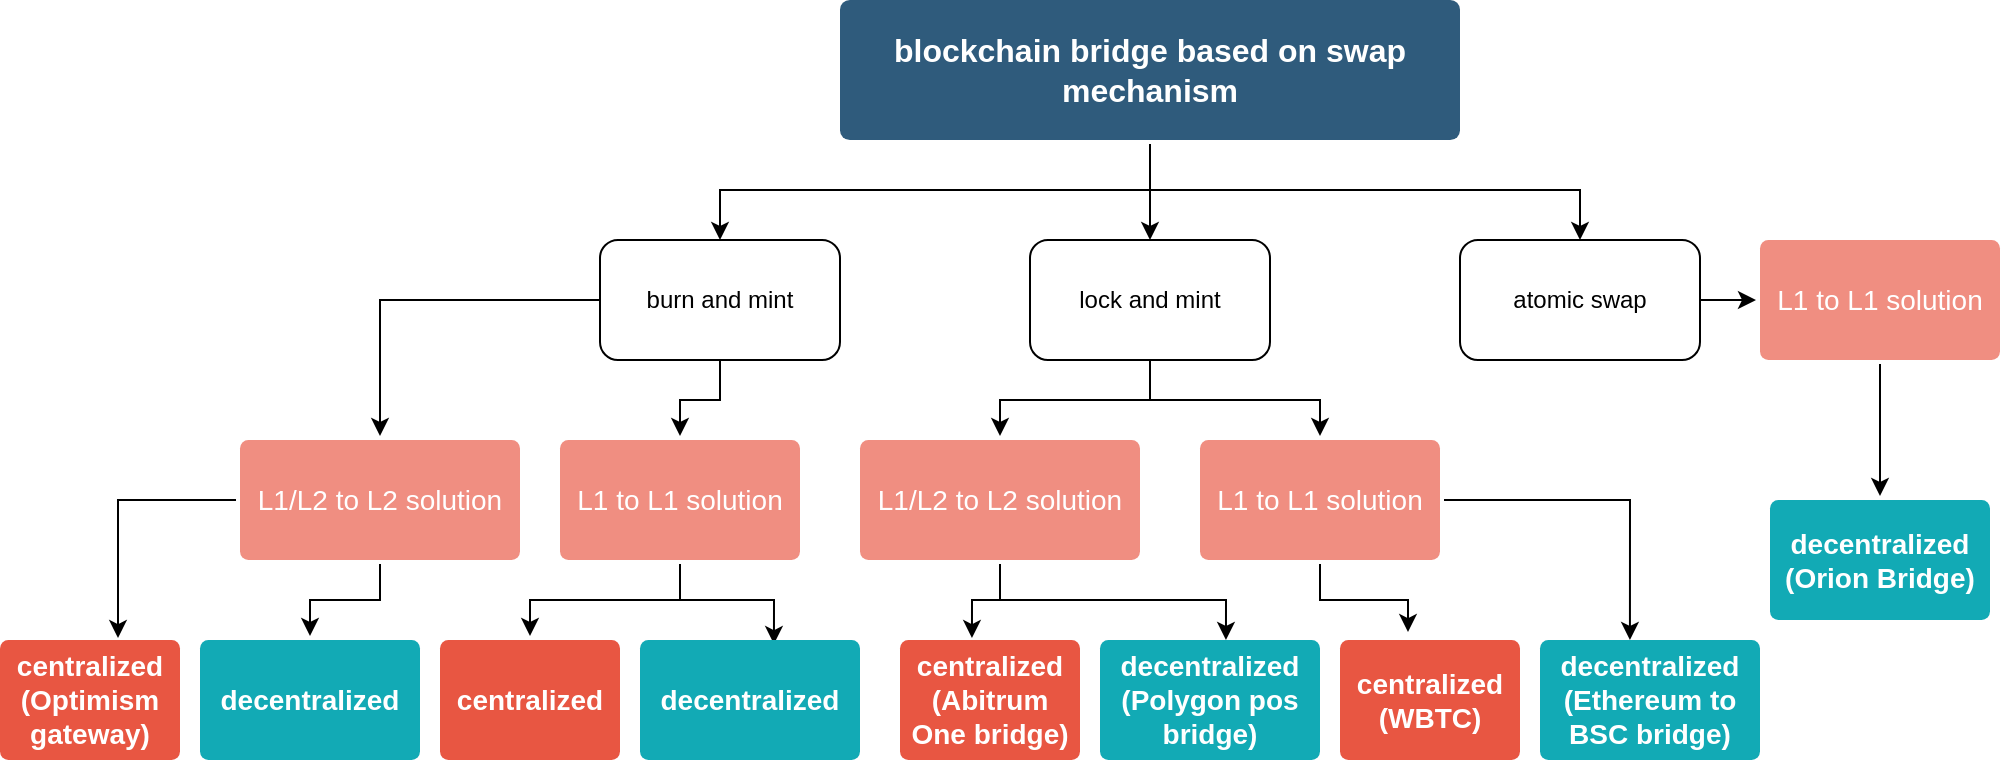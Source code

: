 <mxfile version="21.2.0" type="github">
  <diagram id="6a731a19-8d31-9384-78a2-239565b7b9f0" name="Page-1">
    <mxGraphModel dx="1377" dy="788" grid="1" gridSize="10" guides="1" tooltips="1" connect="1" arrows="1" fold="1" page="1" pageScale="1" pageWidth="1169" pageHeight="827" background="none" math="0" shadow="0">
      <root>
        <mxCell id="0" />
        <mxCell id="1" parent="0" />
        <mxCell id="RQFxbhjyXj8a6OVs2RY9-1775" style="edgeStyle=orthogonalEdgeStyle;rounded=0;orthogonalLoop=1;jettySize=auto;html=1;" edge="1" parent="1" source="1749" target="smuwp1DNTUwDpnVCs9tP-1781">
          <mxGeometry relative="1" as="geometry" />
        </mxCell>
        <mxCell id="RQFxbhjyXj8a6OVs2RY9-1826" style="edgeStyle=orthogonalEdgeStyle;rounded=0;orthogonalLoop=1;jettySize=auto;html=1;entryX=0.5;entryY=0;entryDx=0;entryDy=0;" edge="1" parent="1" source="1749" target="RQFxbhjyXj8a6OVs2RY9-1792">
          <mxGeometry relative="1" as="geometry" />
        </mxCell>
        <mxCell id="RQFxbhjyXj8a6OVs2RY9-1827" style="edgeStyle=orthogonalEdgeStyle;rounded=0;orthogonalLoop=1;jettySize=auto;html=1;entryX=0.5;entryY=0;entryDx=0;entryDy=0;" edge="1" parent="1" source="1749" target="RQFxbhjyXj8a6OVs2RY9-1791">
          <mxGeometry relative="1" as="geometry" />
        </mxCell>
        <mxCell id="1749" value="blockchain bridge based on swap mechanism" style="rounded=1;whiteSpace=wrap;html=1;shadow=0;labelBackgroundColor=none;strokeColor=none;strokeWidth=3;fillColor=#2F5B7C;fontFamily=Helvetica;fontSize=16;fontColor=#FFFFFF;align=center;fontStyle=1;spacing=5;arcSize=7;perimeterSpacing=2;" parent="1" vertex="1">
          <mxGeometry x="440" y="120" width="310" height="70" as="geometry" />
        </mxCell>
        <mxCell id="1753" value="centralized&lt;br&gt;(Optimism gateway)" style="rounded=1;whiteSpace=wrap;html=1;shadow=0;labelBackgroundColor=none;strokeColor=none;strokeWidth=3;fillColor=#e85642;fontFamily=Helvetica;fontSize=14;fontColor=#FFFFFF;align=center;spacing=5;fontStyle=1;arcSize=7;perimeterSpacing=2;" parent="1" vertex="1">
          <mxGeometry x="20" y="440" width="90" height="60" as="geometry" />
        </mxCell>
        <mxCell id="RQFxbhjyXj8a6OVs2RY9-1816" style="edgeStyle=orthogonalEdgeStyle;rounded=0;orthogonalLoop=1;jettySize=auto;html=1;entryX=0.649;entryY=0.016;entryDx=0;entryDy=0;entryPerimeter=0;" edge="1" parent="1" source="1754" target="1753">
          <mxGeometry relative="1" as="geometry" />
        </mxCell>
        <mxCell id="RQFxbhjyXj8a6OVs2RY9-1817" style="edgeStyle=orthogonalEdgeStyle;rounded=0;orthogonalLoop=1;jettySize=auto;html=1;entryX=0.5;entryY=0;entryDx=0;entryDy=0;" edge="1" parent="1" source="1754" target="RQFxbhjyXj8a6OVs2RY9-1799">
          <mxGeometry relative="1" as="geometry" />
        </mxCell>
        <mxCell id="1754" value="L1/L2 to L2 solution" style="rounded=1;whiteSpace=wrap;html=1;shadow=0;labelBackgroundColor=none;strokeColor=none;strokeWidth=3;fillColor=#f08e81;fontFamily=Helvetica;fontSize=14;fontColor=#FFFFFF;align=center;spacing=5;fontStyle=0;arcSize=7;perimeterSpacing=2;" parent="1" vertex="1">
          <mxGeometry x="140" y="340" width="140" height="60" as="geometry" />
        </mxCell>
        <mxCell id="RQFxbhjyXj8a6OVs2RY9-1813" style="edgeStyle=orthogonalEdgeStyle;rounded=0;orthogonalLoop=1;jettySize=auto;html=1;entryX=0.5;entryY=0;entryDx=0;entryDy=0;" edge="1" parent="1" source="1756" target="1771">
          <mxGeometry relative="1" as="geometry" />
        </mxCell>
        <mxCell id="1756" value="L1 to L1 solution" style="rounded=1;whiteSpace=wrap;html=1;shadow=0;labelBackgroundColor=none;strokeColor=none;strokeWidth=3;fillColor=#f08e81;fontFamily=Helvetica;fontSize=14;fontColor=#FFFFFF;align=center;spacing=5;fontStyle=0;arcSize=7;perimeterSpacing=2;" parent="1" vertex="1">
          <mxGeometry x="900" y="240" width="120" height="60" as="geometry" />
        </mxCell>
        <mxCell id="1771" value="decentralized&lt;br&gt;(Orion Bridge)" style="rounded=1;whiteSpace=wrap;html=1;shadow=0;labelBackgroundColor=none;strokeColor=none;strokeWidth=3;fillColor=#12aab5;fontFamily=Helvetica;fontSize=14;fontColor=#FFFFFF;align=center;spacing=5;fontStyle=1;arcSize=7;perimeterSpacing=2;" parent="1" vertex="1">
          <mxGeometry x="905" y="370" width="110" height="60" as="geometry" />
        </mxCell>
        <mxCell id="RQFxbhjyXj8a6OVs2RY9-1812" style="edgeStyle=orthogonalEdgeStyle;rounded=0;orthogonalLoop=1;jettySize=auto;html=1;" edge="1" parent="1" source="smuwp1DNTUwDpnVCs9tP-1781" target="1756">
          <mxGeometry relative="1" as="geometry" />
        </mxCell>
        <mxCell id="smuwp1DNTUwDpnVCs9tP-1781" value="atomic swap" style="rounded=1;whiteSpace=wrap;html=1;" parent="1" vertex="1">
          <mxGeometry x="750" y="240" width="120" height="60" as="geometry" />
        </mxCell>
        <mxCell id="RQFxbhjyXj8a6OVs2RY9-1824" style="edgeStyle=orthogonalEdgeStyle;rounded=0;orthogonalLoop=1;jettySize=auto;html=1;entryX=0.5;entryY=0;entryDx=0;entryDy=0;" edge="1" parent="1" source="RQFxbhjyXj8a6OVs2RY9-1791" target="1754">
          <mxGeometry relative="1" as="geometry" />
        </mxCell>
        <mxCell id="RQFxbhjyXj8a6OVs2RY9-1825" style="edgeStyle=orthogonalEdgeStyle;rounded=0;orthogonalLoop=1;jettySize=auto;html=1;entryX=0.5;entryY=0;entryDx=0;entryDy=0;" edge="1" parent="1" source="RQFxbhjyXj8a6OVs2RY9-1791" target="RQFxbhjyXj8a6OVs2RY9-1802">
          <mxGeometry relative="1" as="geometry" />
        </mxCell>
        <mxCell id="RQFxbhjyXj8a6OVs2RY9-1791" value="burn and mint" style="rounded=1;whiteSpace=wrap;html=1;" vertex="1" parent="1">
          <mxGeometry x="320" y="240" width="120" height="60" as="geometry" />
        </mxCell>
        <mxCell id="RQFxbhjyXj8a6OVs2RY9-1814" style="edgeStyle=orthogonalEdgeStyle;rounded=0;orthogonalLoop=1;jettySize=auto;html=1;entryX=0.5;entryY=0;entryDx=0;entryDy=0;" edge="1" parent="1" source="RQFxbhjyXj8a6OVs2RY9-1792" target="RQFxbhjyXj8a6OVs2RY9-1803">
          <mxGeometry relative="1" as="geometry" />
        </mxCell>
        <mxCell id="RQFxbhjyXj8a6OVs2RY9-1815" style="edgeStyle=orthogonalEdgeStyle;rounded=0;orthogonalLoop=1;jettySize=auto;html=1;" edge="1" parent="1" source="RQFxbhjyXj8a6OVs2RY9-1792" target="RQFxbhjyXj8a6OVs2RY9-1804">
          <mxGeometry relative="1" as="geometry" />
        </mxCell>
        <mxCell id="RQFxbhjyXj8a6OVs2RY9-1792" value="lock and mint" style="rounded=1;whiteSpace=wrap;html=1;" vertex="1" parent="1">
          <mxGeometry x="535" y="240" width="120" height="60" as="geometry" />
        </mxCell>
        <mxCell id="RQFxbhjyXj8a6OVs2RY9-1799" value="decentralized" style="rounded=1;whiteSpace=wrap;html=1;shadow=0;labelBackgroundColor=none;strokeColor=none;strokeWidth=3;fillColor=#12aab5;fontFamily=Helvetica;fontSize=14;fontColor=#FFFFFF;align=center;spacing=5;fontStyle=1;arcSize=7;perimeterSpacing=2;" vertex="1" parent="1">
          <mxGeometry x="120" y="440" width="110" height="60" as="geometry" />
        </mxCell>
        <mxCell id="RQFxbhjyXj8a6OVs2RY9-1801" value="centralized&lt;br&gt;" style="rounded=1;whiteSpace=wrap;html=1;shadow=0;labelBackgroundColor=none;strokeColor=none;strokeWidth=3;fillColor=#e85642;fontFamily=Helvetica;fontSize=14;fontColor=#FFFFFF;align=center;spacing=5;fontStyle=1;arcSize=7;perimeterSpacing=2;" vertex="1" parent="1">
          <mxGeometry x="240" y="440" width="90" height="60" as="geometry" />
        </mxCell>
        <mxCell id="RQFxbhjyXj8a6OVs2RY9-1818" style="edgeStyle=orthogonalEdgeStyle;rounded=0;orthogonalLoop=1;jettySize=auto;html=1;entryX=0.5;entryY=0;entryDx=0;entryDy=0;" edge="1" parent="1" source="RQFxbhjyXj8a6OVs2RY9-1802" target="RQFxbhjyXj8a6OVs2RY9-1801">
          <mxGeometry relative="1" as="geometry" />
        </mxCell>
        <mxCell id="RQFxbhjyXj8a6OVs2RY9-1819" style="edgeStyle=orthogonalEdgeStyle;rounded=0;orthogonalLoop=1;jettySize=auto;html=1;entryX=0.605;entryY=0.063;entryDx=0;entryDy=0;entryPerimeter=0;" edge="1" parent="1" source="RQFxbhjyXj8a6OVs2RY9-1802" target="RQFxbhjyXj8a6OVs2RY9-1807">
          <mxGeometry relative="1" as="geometry" />
        </mxCell>
        <mxCell id="RQFxbhjyXj8a6OVs2RY9-1802" value="L1 to L1 solution" style="rounded=1;whiteSpace=wrap;html=1;shadow=0;labelBackgroundColor=none;strokeColor=none;strokeWidth=3;fillColor=#f08e81;fontFamily=Helvetica;fontSize=14;fontColor=#FFFFFF;align=center;spacing=5;fontStyle=0;arcSize=7;perimeterSpacing=2;" vertex="1" parent="1">
          <mxGeometry x="300" y="340" width="120" height="60" as="geometry" />
        </mxCell>
        <mxCell id="RQFxbhjyXj8a6OVs2RY9-1820" style="edgeStyle=orthogonalEdgeStyle;rounded=0;orthogonalLoop=1;jettySize=auto;html=1;entryX=0.404;entryY=0.016;entryDx=0;entryDy=0;entryPerimeter=0;" edge="1" parent="1" source="RQFxbhjyXj8a6OVs2RY9-1803" target="RQFxbhjyXj8a6OVs2RY9-1806">
          <mxGeometry relative="1" as="geometry" />
        </mxCell>
        <mxCell id="RQFxbhjyXj8a6OVs2RY9-1821" style="edgeStyle=orthogonalEdgeStyle;rounded=0;orthogonalLoop=1;jettySize=auto;html=1;entryX=0.57;entryY=0.031;entryDx=0;entryDy=0;entryPerimeter=0;" edge="1" parent="1" source="RQFxbhjyXj8a6OVs2RY9-1803" target="RQFxbhjyXj8a6OVs2RY9-1809">
          <mxGeometry relative="1" as="geometry" />
        </mxCell>
        <mxCell id="RQFxbhjyXj8a6OVs2RY9-1803" value="L1/L2 to L2 solution" style="rounded=1;whiteSpace=wrap;html=1;shadow=0;labelBackgroundColor=none;strokeColor=none;strokeWidth=3;fillColor=#f08e81;fontFamily=Helvetica;fontSize=14;fontColor=#FFFFFF;align=center;spacing=5;fontStyle=0;arcSize=7;perimeterSpacing=2;" vertex="1" parent="1">
          <mxGeometry x="450" y="340" width="140" height="60" as="geometry" />
        </mxCell>
        <mxCell id="RQFxbhjyXj8a6OVs2RY9-1822" style="edgeStyle=orthogonalEdgeStyle;rounded=0;orthogonalLoop=1;jettySize=auto;html=1;entryX=0.383;entryY=-0.031;entryDx=0;entryDy=0;entryPerimeter=0;" edge="1" parent="1" source="RQFxbhjyXj8a6OVs2RY9-1804" target="RQFxbhjyXj8a6OVs2RY9-1805">
          <mxGeometry relative="1" as="geometry" />
        </mxCell>
        <mxCell id="RQFxbhjyXj8a6OVs2RY9-1823" style="edgeStyle=orthogonalEdgeStyle;rounded=0;orthogonalLoop=1;jettySize=auto;html=1;entryX=0.412;entryY=0.031;entryDx=0;entryDy=0;entryPerimeter=0;" edge="1" parent="1" source="RQFxbhjyXj8a6OVs2RY9-1804" target="RQFxbhjyXj8a6OVs2RY9-1808">
          <mxGeometry relative="1" as="geometry" />
        </mxCell>
        <mxCell id="RQFxbhjyXj8a6OVs2RY9-1804" value="L1 to L1 solution" style="rounded=1;whiteSpace=wrap;html=1;shadow=0;labelBackgroundColor=none;strokeColor=none;strokeWidth=3;fillColor=#f08e81;fontFamily=Helvetica;fontSize=14;fontColor=#FFFFFF;align=center;spacing=5;fontStyle=0;arcSize=7;perimeterSpacing=2;" vertex="1" parent="1">
          <mxGeometry x="620" y="340" width="120" height="60" as="geometry" />
        </mxCell>
        <mxCell id="RQFxbhjyXj8a6OVs2RY9-1805" value="centralized&lt;br&gt;(WBTC)" style="rounded=1;whiteSpace=wrap;html=1;shadow=0;labelBackgroundColor=none;strokeColor=none;strokeWidth=3;fillColor=#e85642;fontFamily=Helvetica;fontSize=14;fontColor=#FFFFFF;align=center;spacing=5;fontStyle=1;arcSize=7;perimeterSpacing=2;" vertex="1" parent="1">
          <mxGeometry x="690" y="440" width="90" height="60" as="geometry" />
        </mxCell>
        <mxCell id="RQFxbhjyXj8a6OVs2RY9-1806" value="centralized&lt;br&gt;(Abitrum One bridge)" style="rounded=1;whiteSpace=wrap;html=1;shadow=0;labelBackgroundColor=none;strokeColor=none;strokeWidth=3;fillColor=#e85642;fontFamily=Helvetica;fontSize=14;fontColor=#FFFFFF;align=center;spacing=5;fontStyle=1;arcSize=7;perimeterSpacing=2;" vertex="1" parent="1">
          <mxGeometry x="470" y="440" width="90" height="60" as="geometry" />
        </mxCell>
        <mxCell id="RQFxbhjyXj8a6OVs2RY9-1807" value="decentralized" style="rounded=1;whiteSpace=wrap;html=1;shadow=0;labelBackgroundColor=none;strokeColor=none;strokeWidth=3;fillColor=#12aab5;fontFamily=Helvetica;fontSize=14;fontColor=#FFFFFF;align=center;spacing=5;fontStyle=1;arcSize=7;perimeterSpacing=2;" vertex="1" parent="1">
          <mxGeometry x="340" y="440" width="110" height="60" as="geometry" />
        </mxCell>
        <mxCell id="RQFxbhjyXj8a6OVs2RY9-1808" value="decentralized&lt;br&gt;(Ethereum to BSC bridge)" style="rounded=1;whiteSpace=wrap;html=1;shadow=0;labelBackgroundColor=none;strokeColor=none;strokeWidth=3;fillColor=#12aab5;fontFamily=Helvetica;fontSize=14;fontColor=#FFFFFF;align=center;spacing=5;fontStyle=1;arcSize=7;perimeterSpacing=2;" vertex="1" parent="1">
          <mxGeometry x="790" y="440" width="110" height="60" as="geometry" />
        </mxCell>
        <mxCell id="RQFxbhjyXj8a6OVs2RY9-1809" value="decentralized&lt;br&gt;(Polygon pos bridge)" style="rounded=1;whiteSpace=wrap;html=1;shadow=0;labelBackgroundColor=none;strokeColor=none;strokeWidth=3;fillColor=#12aab5;fontFamily=Helvetica;fontSize=14;fontColor=#FFFFFF;align=center;spacing=5;fontStyle=1;arcSize=7;perimeterSpacing=2;" vertex="1" parent="1">
          <mxGeometry x="570" y="440" width="110" height="60" as="geometry" />
        </mxCell>
      </root>
    </mxGraphModel>
  </diagram>
</mxfile>

